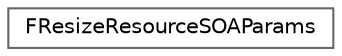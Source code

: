 digraph "Graphical Class Hierarchy"
{
 // INTERACTIVE_SVG=YES
 // LATEX_PDF_SIZE
  bgcolor="transparent";
  edge [fontname=Helvetica,fontsize=10,labelfontname=Helvetica,labelfontsize=10];
  node [fontname=Helvetica,fontsize=10,shape=box,height=0.2,width=0.4];
  rankdir="LR";
  Node0 [id="Node000000",label="FResizeResourceSOAParams",height=0.2,width=0.4,color="grey40", fillcolor="white", style="filled",URL="$d1/df2/structFResizeResourceSOAParams.html",tooltip=" "];
}
